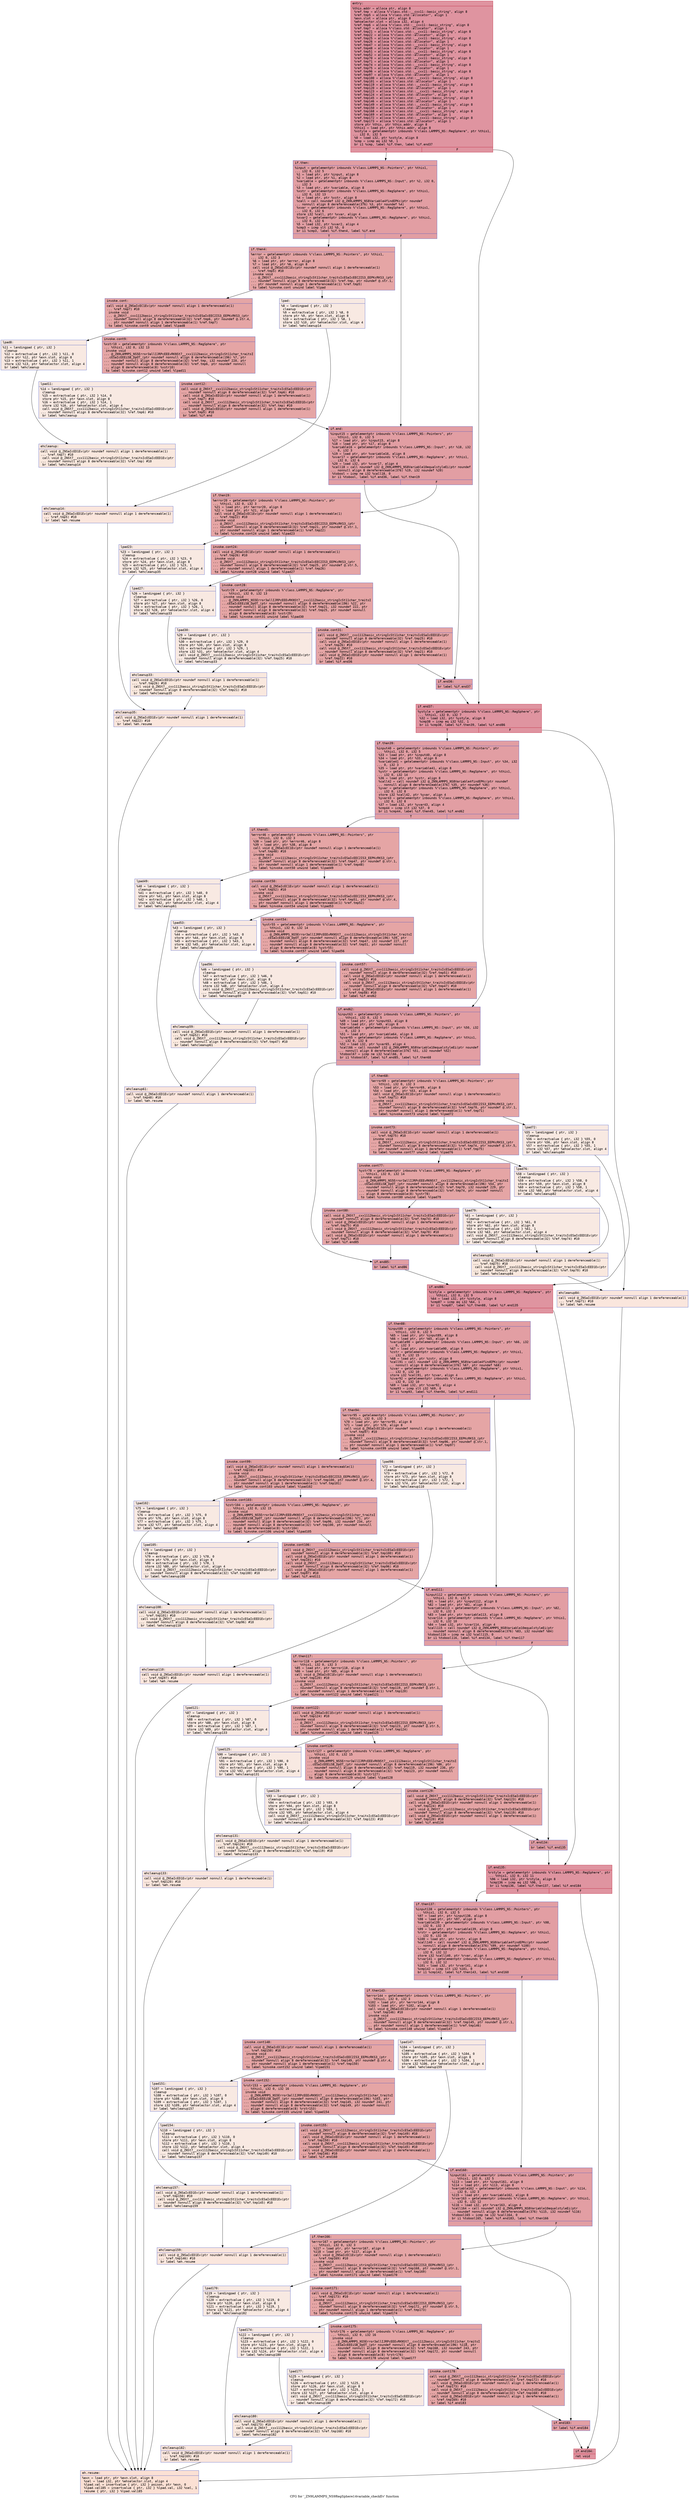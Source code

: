 digraph "CFG for '_ZN9LAMMPS_NS9RegSphere14variable_checkEv' function" {
	label="CFG for '_ZN9LAMMPS_NS9RegSphere14variable_checkEv' function";

	Node0x55f8d2d2da80 [shape=record,color="#b70d28ff", style=filled, fillcolor="#b70d2870" fontname="Courier",label="{entry:\l|  %this.addr = alloca ptr, align 8\l  %ref.tmp = alloca %\"class.std::__cxx11::basic_string\", align 8\l  %ref.tmp5 = alloca %\"class.std::allocator\", align 1\l  %exn.slot = alloca ptr, align 8\l  %ehselector.slot = alloca i32, align 4\l  %ref.tmp6 = alloca %\"class.std::__cxx11::basic_string\", align 8\l  %ref.tmp7 = alloca %\"class.std::allocator\", align 1\l  %ref.tmp21 = alloca %\"class.std::__cxx11::basic_string\", align 8\l  %ref.tmp22 = alloca %\"class.std::allocator\", align 1\l  %ref.tmp25 = alloca %\"class.std::__cxx11::basic_string\", align 8\l  %ref.tmp26 = alloca %\"class.std::allocator\", align 1\l  %ref.tmp47 = alloca %\"class.std::__cxx11::basic_string\", align 8\l  %ref.tmp48 = alloca %\"class.std::allocator\", align 1\l  %ref.tmp51 = alloca %\"class.std::__cxx11::basic_string\", align 8\l  %ref.tmp52 = alloca %\"class.std::allocator\", align 1\l  %ref.tmp70 = alloca %\"class.std::__cxx11::basic_string\", align 8\l  %ref.tmp71 = alloca %\"class.std::allocator\", align 1\l  %ref.tmp74 = alloca %\"class.std::__cxx11::basic_string\", align 8\l  %ref.tmp75 = alloca %\"class.std::allocator\", align 1\l  %ref.tmp96 = alloca %\"class.std::__cxx11::basic_string\", align 8\l  %ref.tmp97 = alloca %\"class.std::allocator\", align 1\l  %ref.tmp100 = alloca %\"class.std::__cxx11::basic_string\", align 8\l  %ref.tmp101 = alloca %\"class.std::allocator\", align 1\l  %ref.tmp119 = alloca %\"class.std::__cxx11::basic_string\", align 8\l  %ref.tmp120 = alloca %\"class.std::allocator\", align 1\l  %ref.tmp123 = alloca %\"class.std::__cxx11::basic_string\", align 8\l  %ref.tmp124 = alloca %\"class.std::allocator\", align 1\l  %ref.tmp145 = alloca %\"class.std::__cxx11::basic_string\", align 8\l  %ref.tmp146 = alloca %\"class.std::allocator\", align 1\l  %ref.tmp149 = alloca %\"class.std::__cxx11::basic_string\", align 8\l  %ref.tmp150 = alloca %\"class.std::allocator\", align 1\l  %ref.tmp168 = alloca %\"class.std::__cxx11::basic_string\", align 8\l  %ref.tmp169 = alloca %\"class.std::allocator\", align 1\l  %ref.tmp172 = alloca %\"class.std::__cxx11::basic_string\", align 8\l  %ref.tmp173 = alloca %\"class.std::allocator\", align 1\l  store ptr %this, ptr %this.addr, align 8\l  %this1 = load ptr, ptr %this.addr, align 8\l  %xstyle = getelementptr inbounds %\"class.LAMMPS_NS::RegSphere\", ptr %this1,\l... i32 0, i32 5\l  %0 = load i32, ptr %xstyle, align 8\l  %cmp = icmp eq i32 %0, 1\l  br i1 %cmp, label %if.then, label %if.end37\l|{<s0>T|<s1>F}}"];
	Node0x55f8d2d2da80:s0 -> Node0x55f8d2d2f840[tooltip="entry -> if.then\nProbability 50.00%" ];
	Node0x55f8d2d2da80:s1 -> Node0x55f8d2d2f8b0[tooltip="entry -> if.end37\nProbability 50.00%" ];
	Node0x55f8d2d2f840 [shape=record,color="#3d50c3ff", style=filled, fillcolor="#be242e70" fontname="Courier",label="{if.then:\l|  %input = getelementptr inbounds %\"class.LAMMPS_NS::Pointers\", ptr %this1,\l... i32 0, i32 5\l  %1 = load ptr, ptr %input, align 8\l  %2 = load ptr, ptr %1, align 8\l  %variable = getelementptr inbounds %\"class.LAMMPS_NS::Input\", ptr %2, i32 0,\l... i32 3\l  %3 = load ptr, ptr %variable, align 8\l  %xstr = getelementptr inbounds %\"class.LAMMPS_NS::RegSphere\", ptr %this1,\l... i32 0, i32 13\l  %4 = load ptr, ptr %xstr, align 8\l  %call = call noundef i32 @_ZN9LAMMPS_NS8Variable4findEPKc(ptr noundef\l... nonnull align 8 dereferenceable(376) %3, ptr noundef %4)\l  %xvar = getelementptr inbounds %\"class.LAMMPS_NS::RegSphere\", ptr %this1,\l... i32 0, i32 6\l  store i32 %call, ptr %xvar, align 4\l  %xvar2 = getelementptr inbounds %\"class.LAMMPS_NS::RegSphere\", ptr %this1,\l... i32 0, i32 6\l  %5 = load i32, ptr %xvar2, align 4\l  %cmp3 = icmp slt i32 %5, 0\l  br i1 %cmp3, label %if.then4, label %if.end\l|{<s0>T|<s1>F}}"];
	Node0x55f8d2d2f840:s0 -> Node0x55f8d2d30a50[tooltip="if.then -> if.then4\nProbability 37.50%" ];
	Node0x55f8d2d2f840:s1 -> Node0x55f8d2d30aa0[tooltip="if.then -> if.end\nProbability 62.50%" ];
	Node0x55f8d2d30a50 [shape=record,color="#3d50c3ff", style=filled, fillcolor="#c5333470" fontname="Courier",label="{if.then4:\l|  %error = getelementptr inbounds %\"class.LAMMPS_NS::Pointers\", ptr %this1,\l... i32 0, i32 3\l  %6 = load ptr, ptr %error, align 8\l  %7 = load ptr, ptr %6, align 8\l  call void @_ZNSaIcEC1Ev(ptr noundef nonnull align 1 dereferenceable(1)\l... %ref.tmp5) #10\l  invoke void\l... @_ZNSt7__cxx1112basic_stringIcSt11char_traitsIcESaIcEEC2IS3_EEPKcRKS3_(ptr\l... noundef nonnull align 8 dereferenceable(32) %ref.tmp, ptr noundef @.str.1,\l... ptr noundef nonnull align 1 dereferenceable(1) %ref.tmp5)\l          to label %invoke.cont unwind label %lpad\l}"];
	Node0x55f8d2d30a50 -> Node0x55f8d2d30f20[tooltip="if.then4 -> invoke.cont\nProbability 100.00%" ];
	Node0x55f8d2d30a50 -> Node0x55f8d2d30fa0[tooltip="if.then4 -> lpad\nProbability 0.00%" ];
	Node0x55f8d2d30f20 [shape=record,color="#3d50c3ff", style=filled, fillcolor="#c5333470" fontname="Courier",label="{invoke.cont:\l|  call void @_ZNSaIcEC1Ev(ptr noundef nonnull align 1 dereferenceable(1)\l... %ref.tmp7) #10\l  invoke void\l... @_ZNSt7__cxx1112basic_stringIcSt11char_traitsIcESaIcEEC2IS3_EEPKcRKS3_(ptr\l... noundef nonnull align 8 dereferenceable(32) %ref.tmp6, ptr noundef @.str.4,\l... ptr noundef nonnull align 1 dereferenceable(1) %ref.tmp7)\l          to label %invoke.cont9 unwind label %lpad8\l}"];
	Node0x55f8d2d30f20 -> Node0x55f8d2d312c0[tooltip="invoke.cont -> invoke.cont9\nProbability 100.00%" ];
	Node0x55f8d2d30f20 -> Node0x55f8d2d31310[tooltip="invoke.cont -> lpad8\nProbability 0.00%" ];
	Node0x55f8d2d312c0 [shape=record,color="#3d50c3ff", style=filled, fillcolor="#c5333470" fontname="Courier",label="{invoke.cont9:\l|  %xstr10 = getelementptr inbounds %\"class.LAMMPS_NS::RegSphere\", ptr\l... %this1, i32 0, i32 13\l  invoke void\l... @_ZN9LAMMPS_NS5Error3allIJRPcEEEvRKNSt7__cxx1112basic_stringIcSt11char_traitsI\l...cESaIcEEEiSB_DpOT_(ptr noundef nonnull align 8 dereferenceable(196) %7, ptr\l... noundef nonnull align 8 dereferenceable(32) %ref.tmp, i32 noundef 220, ptr\l... noundef nonnull align 8 dereferenceable(32) %ref.tmp6, ptr noundef nonnull\l... align 8 dereferenceable(8) %xstr10)\l          to label %invoke.cont12 unwind label %lpad11\l}"];
	Node0x55f8d2d312c0 -> Node0x55f8d2d31270[tooltip="invoke.cont9 -> invoke.cont12\nProbability 100.00%" ];
	Node0x55f8d2d312c0 -> Node0x55f8d2d31700[tooltip="invoke.cont9 -> lpad11\nProbability 0.00%" ];
	Node0x55f8d2d31270 [shape=record,color="#3d50c3ff", style=filled, fillcolor="#c5333470" fontname="Courier",label="{invoke.cont12:\l|  call void @_ZNSt7__cxx1112basic_stringIcSt11char_traitsIcESaIcEED1Ev(ptr\l... noundef nonnull align 8 dereferenceable(32) %ref.tmp6) #10\l  call void @_ZNSaIcED1Ev(ptr noundef nonnull align 1 dereferenceable(1)\l... %ref.tmp7) #10\l  call void @_ZNSt7__cxx1112basic_stringIcSt11char_traitsIcESaIcEED1Ev(ptr\l... noundef nonnull align 8 dereferenceable(32) %ref.tmp) #10\l  call void @_ZNSaIcED1Ev(ptr noundef nonnull align 1 dereferenceable(1)\l... %ref.tmp5) #10\l  br label %if.end\l}"];
	Node0x55f8d2d31270 -> Node0x55f8d2d30aa0[tooltip="invoke.cont12 -> if.end\nProbability 100.00%" ];
	Node0x55f8d2d30fa0 [shape=record,color="#3d50c3ff", style=filled, fillcolor="#efcebd70" fontname="Courier",label="{lpad:\l|  %8 = landingpad \{ ptr, i32 \}\l          cleanup\l  %9 = extractvalue \{ ptr, i32 \} %8, 0\l  store ptr %9, ptr %exn.slot, align 8\l  %10 = extractvalue \{ ptr, i32 \} %8, 1\l  store i32 %10, ptr %ehselector.slot, align 4\l  br label %ehcleanup14\l}"];
	Node0x55f8d2d30fa0 -> Node0x55f8d2d321a0[tooltip="lpad -> ehcleanup14\nProbability 100.00%" ];
	Node0x55f8d2d31310 [shape=record,color="#3d50c3ff", style=filled, fillcolor="#efcebd70" fontname="Courier",label="{lpad8:\l|  %11 = landingpad \{ ptr, i32 \}\l          cleanup\l  %12 = extractvalue \{ ptr, i32 \} %11, 0\l  store ptr %12, ptr %exn.slot, align 8\l  %13 = extractvalue \{ ptr, i32 \} %11, 1\l  store i32 %13, ptr %ehselector.slot, align 4\l  br label %ehcleanup\l}"];
	Node0x55f8d2d31310 -> Node0x55f8d2d32510[tooltip="lpad8 -> ehcleanup\nProbability 100.00%" ];
	Node0x55f8d2d31700 [shape=record,color="#3d50c3ff", style=filled, fillcolor="#efcebd70" fontname="Courier",label="{lpad11:\l|  %14 = landingpad \{ ptr, i32 \}\l          cleanup\l  %15 = extractvalue \{ ptr, i32 \} %14, 0\l  store ptr %15, ptr %exn.slot, align 8\l  %16 = extractvalue \{ ptr, i32 \} %14, 1\l  store i32 %16, ptr %ehselector.slot, align 4\l  call void @_ZNSt7__cxx1112basic_stringIcSt11char_traitsIcESaIcEED1Ev(ptr\l... noundef nonnull align 8 dereferenceable(32) %ref.tmp6) #10\l  br label %ehcleanup\l}"];
	Node0x55f8d2d31700 -> Node0x55f8d2d32510[tooltip="lpad11 -> ehcleanup\nProbability 100.00%" ];
	Node0x55f8d2d32510 [shape=record,color="#3d50c3ff", style=filled, fillcolor="#f2cab570" fontname="Courier",label="{ehcleanup:\l|  call void @_ZNSaIcED1Ev(ptr noundef nonnull align 1 dereferenceable(1)\l... %ref.tmp7) #10\l  call void @_ZNSt7__cxx1112basic_stringIcSt11char_traitsIcESaIcEED1Ev(ptr\l... noundef nonnull align 8 dereferenceable(32) %ref.tmp) #10\l  br label %ehcleanup14\l}"];
	Node0x55f8d2d32510 -> Node0x55f8d2d321a0[tooltip="ehcleanup -> ehcleanup14\nProbability 100.00%" ];
	Node0x55f8d2d321a0 [shape=record,color="#3d50c3ff", style=filled, fillcolor="#f3c7b170" fontname="Courier",label="{ehcleanup14:\l|  call void @_ZNSaIcED1Ev(ptr noundef nonnull align 1 dereferenceable(1)\l... %ref.tmp5) #10\l  br label %eh.resume\l}"];
	Node0x55f8d2d321a0 -> Node0x55f8d2d32e20[tooltip="ehcleanup14 -> eh.resume\nProbability 100.00%" ];
	Node0x55f8d2d30aa0 [shape=record,color="#3d50c3ff", style=filled, fillcolor="#be242e70" fontname="Courier",label="{if.end:\l|  %input15 = getelementptr inbounds %\"class.LAMMPS_NS::Pointers\", ptr\l... %this1, i32 0, i32 5\l  %17 = load ptr, ptr %input15, align 8\l  %18 = load ptr, ptr %17, align 8\l  %variable16 = getelementptr inbounds %\"class.LAMMPS_NS::Input\", ptr %18, i32\l... 0, i32 3\l  %19 = load ptr, ptr %variable16, align 8\l  %xvar17 = getelementptr inbounds %\"class.LAMMPS_NS::RegSphere\", ptr %this1,\l... i32 0, i32 6\l  %20 = load i32, ptr %xvar17, align 4\l  %call18 = call noundef i32 @_ZN9LAMMPS_NS8Variable10equalstyleEi(ptr noundef\l... nonnull align 8 dereferenceable(376) %19, i32 noundef %20)\l  %tobool = icmp ne i32 %call18, 0\l  br i1 %tobool, label %if.end36, label %if.then19\l|{<s0>T|<s1>F}}"];
	Node0x55f8d2d30aa0:s0 -> Node0x55f8d2d33630[tooltip="if.end -> if.end36\nProbability 62.50%" ];
	Node0x55f8d2d30aa0:s1 -> Node0x55f8d2d33680[tooltip="if.end -> if.then19\nProbability 37.50%" ];
	Node0x55f8d2d33680 [shape=record,color="#3d50c3ff", style=filled, fillcolor="#c5333470" fontname="Courier",label="{if.then19:\l|  %error20 = getelementptr inbounds %\"class.LAMMPS_NS::Pointers\", ptr\l... %this1, i32 0, i32 3\l  %21 = load ptr, ptr %error20, align 8\l  %22 = load ptr, ptr %21, align 8\l  call void @_ZNSaIcEC1Ev(ptr noundef nonnull align 1 dereferenceable(1)\l... %ref.tmp22) #10\l  invoke void\l... @_ZNSt7__cxx1112basic_stringIcSt11char_traitsIcESaIcEEC2IS3_EEPKcRKS3_(ptr\l... noundef nonnull align 8 dereferenceable(32) %ref.tmp21, ptr noundef @.str.1,\l... ptr noundef nonnull align 1 dereferenceable(1) %ref.tmp22)\l          to label %invoke.cont24 unwind label %lpad23\l}"];
	Node0x55f8d2d33680 -> Node0x55f8d2d33b70[tooltip="if.then19 -> invoke.cont24\nProbability 100.00%" ];
	Node0x55f8d2d33680 -> Node0x55f8d2d33bf0[tooltip="if.then19 -> lpad23\nProbability 0.00%" ];
	Node0x55f8d2d33b70 [shape=record,color="#3d50c3ff", style=filled, fillcolor="#c5333470" fontname="Courier",label="{invoke.cont24:\l|  call void @_ZNSaIcEC1Ev(ptr noundef nonnull align 1 dereferenceable(1)\l... %ref.tmp26) #10\l  invoke void\l... @_ZNSt7__cxx1112basic_stringIcSt11char_traitsIcESaIcEEC2IS3_EEPKcRKS3_(ptr\l... noundef nonnull align 8 dereferenceable(32) %ref.tmp25, ptr noundef @.str.5,\l... ptr noundef nonnull align 1 dereferenceable(1) %ref.tmp26)\l          to label %invoke.cont28 unwind label %lpad27\l}"];
	Node0x55f8d2d33b70 -> Node0x55f8d2d33f70[tooltip="invoke.cont24 -> invoke.cont28\nProbability 100.00%" ];
	Node0x55f8d2d33b70 -> Node0x55f8d2d33fc0[tooltip="invoke.cont24 -> lpad27\nProbability 0.00%" ];
	Node0x55f8d2d33f70 [shape=record,color="#3d50c3ff", style=filled, fillcolor="#c5333470" fontname="Courier",label="{invoke.cont28:\l|  %xstr29 = getelementptr inbounds %\"class.LAMMPS_NS::RegSphere\", ptr\l... %this1, i32 0, i32 13\l  invoke void\l... @_ZN9LAMMPS_NS5Error3allIJRPcEEEvRKNSt7__cxx1112basic_stringIcSt11char_traitsI\l...cESaIcEEEiSB_DpOT_(ptr noundef nonnull align 8 dereferenceable(196) %22, ptr\l... noundef nonnull align 8 dereferenceable(32) %ref.tmp21, i32 noundef 222, ptr\l... noundef nonnull align 8 dereferenceable(32) %ref.tmp25, ptr noundef nonnull\l... align 8 dereferenceable(8) %xstr29)\l          to label %invoke.cont31 unwind label %lpad30\l}"];
	Node0x55f8d2d33f70 -> Node0x55f8d2d33f20[tooltip="invoke.cont28 -> invoke.cont31\nProbability 100.00%" ];
	Node0x55f8d2d33f70 -> Node0x55f8d2d343b0[tooltip="invoke.cont28 -> lpad30\nProbability 0.00%" ];
	Node0x55f8d2d33f20 [shape=record,color="#3d50c3ff", style=filled, fillcolor="#c5333470" fontname="Courier",label="{invoke.cont31:\l|  call void @_ZNSt7__cxx1112basic_stringIcSt11char_traitsIcESaIcEED1Ev(ptr\l... noundef nonnull align 8 dereferenceable(32) %ref.tmp25) #10\l  call void @_ZNSaIcED1Ev(ptr noundef nonnull align 1 dereferenceable(1)\l... %ref.tmp26) #10\l  call void @_ZNSt7__cxx1112basic_stringIcSt11char_traitsIcESaIcEED1Ev(ptr\l... noundef nonnull align 8 dereferenceable(32) %ref.tmp21) #10\l  call void @_ZNSaIcED1Ev(ptr noundef nonnull align 1 dereferenceable(1)\l... %ref.tmp22) #10\l  br label %if.end36\l}"];
	Node0x55f8d2d33f20 -> Node0x55f8d2d33630[tooltip="invoke.cont31 -> if.end36\nProbability 100.00%" ];
	Node0x55f8d2d33bf0 [shape=record,color="#3d50c3ff", style=filled, fillcolor="#efcebd70" fontname="Courier",label="{lpad23:\l|  %23 = landingpad \{ ptr, i32 \}\l          cleanup\l  %24 = extractvalue \{ ptr, i32 \} %23, 0\l  store ptr %24, ptr %exn.slot, align 8\l  %25 = extractvalue \{ ptr, i32 \} %23, 1\l  store i32 %25, ptr %ehselector.slot, align 4\l  br label %ehcleanup35\l}"];
	Node0x55f8d2d33bf0 -> Node0x55f8d2d34d70[tooltip="lpad23 -> ehcleanup35\nProbability 100.00%" ];
	Node0x55f8d2d33fc0 [shape=record,color="#3d50c3ff", style=filled, fillcolor="#efcebd70" fontname="Courier",label="{lpad27:\l|  %26 = landingpad \{ ptr, i32 \}\l          cleanup\l  %27 = extractvalue \{ ptr, i32 \} %26, 0\l  store ptr %27, ptr %exn.slot, align 8\l  %28 = extractvalue \{ ptr, i32 \} %26, 1\l  store i32 %28, ptr %ehselector.slot, align 4\l  br label %ehcleanup33\l}"];
	Node0x55f8d2d33fc0 -> Node0x55f8d2d35070[tooltip="lpad27 -> ehcleanup33\nProbability 100.00%" ];
	Node0x55f8d2d343b0 [shape=record,color="#3d50c3ff", style=filled, fillcolor="#efcebd70" fontname="Courier",label="{lpad30:\l|  %29 = landingpad \{ ptr, i32 \}\l          cleanup\l  %30 = extractvalue \{ ptr, i32 \} %29, 0\l  store ptr %30, ptr %exn.slot, align 8\l  %31 = extractvalue \{ ptr, i32 \} %29, 1\l  store i32 %31, ptr %ehselector.slot, align 4\l  call void @_ZNSt7__cxx1112basic_stringIcSt11char_traitsIcESaIcEED1Ev(ptr\l... noundef nonnull align 8 dereferenceable(32) %ref.tmp25) #10\l  br label %ehcleanup33\l}"];
	Node0x55f8d2d343b0 -> Node0x55f8d2d35070[tooltip="lpad30 -> ehcleanup33\nProbability 100.00%" ];
	Node0x55f8d2d35070 [shape=record,color="#3d50c3ff", style=filled, fillcolor="#f2cab570" fontname="Courier",label="{ehcleanup33:\l|  call void @_ZNSaIcED1Ev(ptr noundef nonnull align 1 dereferenceable(1)\l... %ref.tmp26) #10\l  call void @_ZNSt7__cxx1112basic_stringIcSt11char_traitsIcESaIcEED1Ev(ptr\l... noundef nonnull align 8 dereferenceable(32) %ref.tmp21) #10\l  br label %ehcleanup35\l}"];
	Node0x55f8d2d35070 -> Node0x55f8d2d34d70[tooltip="ehcleanup33 -> ehcleanup35\nProbability 100.00%" ];
	Node0x55f8d2d34d70 [shape=record,color="#3d50c3ff", style=filled, fillcolor="#f3c7b170" fontname="Courier",label="{ehcleanup35:\l|  call void @_ZNSaIcED1Ev(ptr noundef nonnull align 1 dereferenceable(1)\l... %ref.tmp22) #10\l  br label %eh.resume\l}"];
	Node0x55f8d2d34d70 -> Node0x55f8d2d32e20[tooltip="ehcleanup35 -> eh.resume\nProbability 100.00%" ];
	Node0x55f8d2d33630 [shape=record,color="#3d50c3ff", style=filled, fillcolor="#be242e70" fontname="Courier",label="{if.end36:\l|  br label %if.end37\l}"];
	Node0x55f8d2d33630 -> Node0x55f8d2d2f8b0[tooltip="if.end36 -> if.end37\nProbability 100.00%" ];
	Node0x55f8d2d2f8b0 [shape=record,color="#b70d28ff", style=filled, fillcolor="#b70d2870" fontname="Courier",label="{if.end37:\l|  %ystyle = getelementptr inbounds %\"class.LAMMPS_NS::RegSphere\", ptr\l... %this1, i32 0, i32 7\l  %32 = load i32, ptr %ystyle, align 8\l  %cmp38 = icmp eq i32 %32, 1\l  br i1 %cmp38, label %if.then39, label %if.end86\l|{<s0>T|<s1>F}}"];
	Node0x55f8d2d2f8b0:s0 -> Node0x55f8d2d35c50[tooltip="if.end37 -> if.then39\nProbability 50.00%" ];
	Node0x55f8d2d2f8b0:s1 -> Node0x55f8d2d35ca0[tooltip="if.end37 -> if.end86\nProbability 50.00%" ];
	Node0x55f8d2d35c50 [shape=record,color="#3d50c3ff", style=filled, fillcolor="#be242e70" fontname="Courier",label="{if.then39:\l|  %input40 = getelementptr inbounds %\"class.LAMMPS_NS::Pointers\", ptr\l... %this1, i32 0, i32 5\l  %33 = load ptr, ptr %input40, align 8\l  %34 = load ptr, ptr %33, align 8\l  %variable41 = getelementptr inbounds %\"class.LAMMPS_NS::Input\", ptr %34, i32\l... 0, i32 3\l  %35 = load ptr, ptr %variable41, align 8\l  %ystr = getelementptr inbounds %\"class.LAMMPS_NS::RegSphere\", ptr %this1,\l... i32 0, i32 14\l  %36 = load ptr, ptr %ystr, align 8\l  %call42 = call noundef i32 @_ZN9LAMMPS_NS8Variable4findEPKc(ptr noundef\l... nonnull align 8 dereferenceable(376) %35, ptr noundef %36)\l  %yvar = getelementptr inbounds %\"class.LAMMPS_NS::RegSphere\", ptr %this1,\l... i32 0, i32 8\l  store i32 %call42, ptr %yvar, align 4\l  %yvar43 = getelementptr inbounds %\"class.LAMMPS_NS::RegSphere\", ptr %this1,\l... i32 0, i32 8\l  %37 = load i32, ptr %yvar43, align 4\l  %cmp44 = icmp slt i32 %37, 0\l  br i1 %cmp44, label %if.then45, label %if.end62\l|{<s0>T|<s1>F}}"];
	Node0x55f8d2d35c50:s0 -> Node0x55f8d2d22490[tooltip="if.then39 -> if.then45\nProbability 37.50%" ];
	Node0x55f8d2d35c50:s1 -> Node0x55f8d2d224e0[tooltip="if.then39 -> if.end62\nProbability 62.50%" ];
	Node0x55f8d2d22490 [shape=record,color="#3d50c3ff", style=filled, fillcolor="#c5333470" fontname="Courier",label="{if.then45:\l|  %error46 = getelementptr inbounds %\"class.LAMMPS_NS::Pointers\", ptr\l... %this1, i32 0, i32 3\l  %38 = load ptr, ptr %error46, align 8\l  %39 = load ptr, ptr %38, align 8\l  call void @_ZNSaIcEC1Ev(ptr noundef nonnull align 1 dereferenceable(1)\l... %ref.tmp48) #10\l  invoke void\l... @_ZNSt7__cxx1112basic_stringIcSt11char_traitsIcESaIcEEC2IS3_EEPKcRKS3_(ptr\l... noundef nonnull align 8 dereferenceable(32) %ref.tmp47, ptr noundef @.str.1,\l... ptr noundef nonnull align 1 dereferenceable(1) %ref.tmp48)\l          to label %invoke.cont50 unwind label %lpad49\l}"];
	Node0x55f8d2d22490 -> Node0x55f8d2d22940[tooltip="if.then45 -> invoke.cont50\nProbability 100.00%" ];
	Node0x55f8d2d22490 -> Node0x55f8d2d229c0[tooltip="if.then45 -> lpad49\nProbability 0.00%" ];
	Node0x55f8d2d22940 [shape=record,color="#3d50c3ff", style=filled, fillcolor="#c5333470" fontname="Courier",label="{invoke.cont50:\l|  call void @_ZNSaIcEC1Ev(ptr noundef nonnull align 1 dereferenceable(1)\l... %ref.tmp52) #10\l  invoke void\l... @_ZNSt7__cxx1112basic_stringIcSt11char_traitsIcESaIcEEC2IS3_EEPKcRKS3_(ptr\l... noundef nonnull align 8 dereferenceable(32) %ref.tmp51, ptr noundef @.str.4,\l... ptr noundef nonnull align 1 dereferenceable(1) %ref.tmp52)\l          to label %invoke.cont54 unwind label %lpad53\l}"];
	Node0x55f8d2d22940 -> Node0x55f8d2d22ce0[tooltip="invoke.cont50 -> invoke.cont54\nProbability 100.00%" ];
	Node0x55f8d2d22940 -> Node0x55f8d2d22d30[tooltip="invoke.cont50 -> lpad53\nProbability 0.00%" ];
	Node0x55f8d2d22ce0 [shape=record,color="#3d50c3ff", style=filled, fillcolor="#c5333470" fontname="Courier",label="{invoke.cont54:\l|  %ystr55 = getelementptr inbounds %\"class.LAMMPS_NS::RegSphere\", ptr\l... %this1, i32 0, i32 14\l  invoke void\l... @_ZN9LAMMPS_NS5Error3allIJRPcEEEvRKNSt7__cxx1112basic_stringIcSt11char_traitsI\l...cESaIcEEEiSB_DpOT_(ptr noundef nonnull align 8 dereferenceable(196) %39, ptr\l... noundef nonnull align 8 dereferenceable(32) %ref.tmp47, i32 noundef 227, ptr\l... noundef nonnull align 8 dereferenceable(32) %ref.tmp51, ptr noundef nonnull\l... align 8 dereferenceable(8) %ystr55)\l          to label %invoke.cont57 unwind label %lpad56\l}"];
	Node0x55f8d2d22ce0 -> Node0x55f8d2d22c90[tooltip="invoke.cont54 -> invoke.cont57\nProbability 100.00%" ];
	Node0x55f8d2d22ce0 -> Node0x55f8d2d307d0[tooltip="invoke.cont54 -> lpad56\nProbability 0.00%" ];
	Node0x55f8d2d22c90 [shape=record,color="#3d50c3ff", style=filled, fillcolor="#c5333470" fontname="Courier",label="{invoke.cont57:\l|  call void @_ZNSt7__cxx1112basic_stringIcSt11char_traitsIcESaIcEED1Ev(ptr\l... noundef nonnull align 8 dereferenceable(32) %ref.tmp51) #10\l  call void @_ZNSaIcED1Ev(ptr noundef nonnull align 1 dereferenceable(1)\l... %ref.tmp52) #10\l  call void @_ZNSt7__cxx1112basic_stringIcSt11char_traitsIcESaIcEED1Ev(ptr\l... noundef nonnull align 8 dereferenceable(32) %ref.tmp47) #10\l  call void @_ZNSaIcED1Ev(ptr noundef nonnull align 1 dereferenceable(1)\l... %ref.tmp48) #10\l  br label %if.end62\l}"];
	Node0x55f8d2d22c90 -> Node0x55f8d2d224e0[tooltip="invoke.cont57 -> if.end62\nProbability 100.00%" ];
	Node0x55f8d2d229c0 [shape=record,color="#3d50c3ff", style=filled, fillcolor="#efcebd70" fontname="Courier",label="{lpad49:\l|  %40 = landingpad \{ ptr, i32 \}\l          cleanup\l  %41 = extractvalue \{ ptr, i32 \} %40, 0\l  store ptr %41, ptr %exn.slot, align 8\l  %42 = extractvalue \{ ptr, i32 \} %40, 1\l  store i32 %42, ptr %ehselector.slot, align 4\l  br label %ehcleanup61\l}"];
	Node0x55f8d2d229c0 -> Node0x55f8d2d240e0[tooltip="lpad49 -> ehcleanup61\nProbability 100.00%" ];
	Node0x55f8d2d22d30 [shape=record,color="#3d50c3ff", style=filled, fillcolor="#efcebd70" fontname="Courier",label="{lpad53:\l|  %43 = landingpad \{ ptr, i32 \}\l          cleanup\l  %44 = extractvalue \{ ptr, i32 \} %43, 0\l  store ptr %44, ptr %exn.slot, align 8\l  %45 = extractvalue \{ ptr, i32 \} %43, 1\l  store i32 %45, ptr %ehselector.slot, align 4\l  br label %ehcleanup59\l}"];
	Node0x55f8d2d22d30 -> Node0x55f8d2d243e0[tooltip="lpad53 -> ehcleanup59\nProbability 100.00%" ];
	Node0x55f8d2d307d0 [shape=record,color="#3d50c3ff", style=filled, fillcolor="#efcebd70" fontname="Courier",label="{lpad56:\l|  %46 = landingpad \{ ptr, i32 \}\l          cleanup\l  %47 = extractvalue \{ ptr, i32 \} %46, 0\l  store ptr %47, ptr %exn.slot, align 8\l  %48 = extractvalue \{ ptr, i32 \} %46, 1\l  store i32 %48, ptr %ehselector.slot, align 4\l  call void @_ZNSt7__cxx1112basic_stringIcSt11char_traitsIcESaIcEED1Ev(ptr\l... noundef nonnull align 8 dereferenceable(32) %ref.tmp51) #10\l  br label %ehcleanup59\l}"];
	Node0x55f8d2d307d0 -> Node0x55f8d2d243e0[tooltip="lpad56 -> ehcleanup59\nProbability 100.00%" ];
	Node0x55f8d2d243e0 [shape=record,color="#3d50c3ff", style=filled, fillcolor="#f2cab570" fontname="Courier",label="{ehcleanup59:\l|  call void @_ZNSaIcED1Ev(ptr noundef nonnull align 1 dereferenceable(1)\l... %ref.tmp52) #10\l  call void @_ZNSt7__cxx1112basic_stringIcSt11char_traitsIcESaIcEED1Ev(ptr\l... noundef nonnull align 8 dereferenceable(32) %ref.tmp47) #10\l  br label %ehcleanup61\l}"];
	Node0x55f8d2d243e0 -> Node0x55f8d2d240e0[tooltip="ehcleanup59 -> ehcleanup61\nProbability 100.00%" ];
	Node0x55f8d2d240e0 [shape=record,color="#3d50c3ff", style=filled, fillcolor="#f3c7b170" fontname="Courier",label="{ehcleanup61:\l|  call void @_ZNSaIcED1Ev(ptr noundef nonnull align 1 dereferenceable(1)\l... %ref.tmp48) #10\l  br label %eh.resume\l}"];
	Node0x55f8d2d240e0 -> Node0x55f8d2d32e20[tooltip="ehcleanup61 -> eh.resume\nProbability 100.00%" ];
	Node0x55f8d2d224e0 [shape=record,color="#3d50c3ff", style=filled, fillcolor="#be242e70" fontname="Courier",label="{if.end62:\l|  %input63 = getelementptr inbounds %\"class.LAMMPS_NS::Pointers\", ptr\l... %this1, i32 0, i32 5\l  %49 = load ptr, ptr %input63, align 8\l  %50 = load ptr, ptr %49, align 8\l  %variable64 = getelementptr inbounds %\"class.LAMMPS_NS::Input\", ptr %50, i32\l... 0, i32 3\l  %51 = load ptr, ptr %variable64, align 8\l  %yvar65 = getelementptr inbounds %\"class.LAMMPS_NS::RegSphere\", ptr %this1,\l... i32 0, i32 8\l  %52 = load i32, ptr %yvar65, align 4\l  %call66 = call noundef i32 @_ZN9LAMMPS_NS8Variable10equalstyleEi(ptr noundef\l... nonnull align 8 dereferenceable(376) %51, i32 noundef %52)\l  %tobool67 = icmp ne i32 %call66, 0\l  br i1 %tobool67, label %if.end85, label %if.then68\l|{<s0>T|<s1>F}}"];
	Node0x55f8d2d224e0:s0 -> Node0x55f8d2d3bec0[tooltip="if.end62 -> if.end85\nProbability 62.50%" ];
	Node0x55f8d2d224e0:s1 -> Node0x55f8d2d3bf10[tooltip="if.end62 -> if.then68\nProbability 37.50%" ];
	Node0x55f8d2d3bf10 [shape=record,color="#3d50c3ff", style=filled, fillcolor="#c5333470" fontname="Courier",label="{if.then68:\l|  %error69 = getelementptr inbounds %\"class.LAMMPS_NS::Pointers\", ptr\l... %this1, i32 0, i32 3\l  %53 = load ptr, ptr %error69, align 8\l  %54 = load ptr, ptr %53, align 8\l  call void @_ZNSaIcEC1Ev(ptr noundef nonnull align 1 dereferenceable(1)\l... %ref.tmp71) #10\l  invoke void\l... @_ZNSt7__cxx1112basic_stringIcSt11char_traitsIcESaIcEEC2IS3_EEPKcRKS3_(ptr\l... noundef nonnull align 8 dereferenceable(32) %ref.tmp70, ptr noundef @.str.1,\l... ptr noundef nonnull align 1 dereferenceable(1) %ref.tmp71)\l          to label %invoke.cont73 unwind label %lpad72\l}"];
	Node0x55f8d2d3bf10 -> Node0x55f8d2d3c380[tooltip="if.then68 -> invoke.cont73\nProbability 100.00%" ];
	Node0x55f8d2d3bf10 -> Node0x55f8d2d3c400[tooltip="if.then68 -> lpad72\nProbability 0.00%" ];
	Node0x55f8d2d3c380 [shape=record,color="#3d50c3ff", style=filled, fillcolor="#c5333470" fontname="Courier",label="{invoke.cont73:\l|  call void @_ZNSaIcEC1Ev(ptr noundef nonnull align 1 dereferenceable(1)\l... %ref.tmp75) #10\l  invoke void\l... @_ZNSt7__cxx1112basic_stringIcSt11char_traitsIcESaIcEEC2IS3_EEPKcRKS3_(ptr\l... noundef nonnull align 8 dereferenceable(32) %ref.tmp74, ptr noundef @.str.5,\l... ptr noundef nonnull align 1 dereferenceable(1) %ref.tmp75)\l          to label %invoke.cont77 unwind label %lpad76\l}"];
	Node0x55f8d2d3c380 -> Node0x55f8d2d3c780[tooltip="invoke.cont73 -> invoke.cont77\nProbability 100.00%" ];
	Node0x55f8d2d3c380 -> Node0x55f8d2d3c7d0[tooltip="invoke.cont73 -> lpad76\nProbability 0.00%" ];
	Node0x55f8d2d3c780 [shape=record,color="#3d50c3ff", style=filled, fillcolor="#c5333470" fontname="Courier",label="{invoke.cont77:\l|  %ystr78 = getelementptr inbounds %\"class.LAMMPS_NS::RegSphere\", ptr\l... %this1, i32 0, i32 14\l  invoke void\l... @_ZN9LAMMPS_NS5Error3allIJRPcEEEvRKNSt7__cxx1112basic_stringIcSt11char_traitsI\l...cESaIcEEEiSB_DpOT_(ptr noundef nonnull align 8 dereferenceable(196) %54, ptr\l... noundef nonnull align 8 dereferenceable(32) %ref.tmp70, i32 noundef 229, ptr\l... noundef nonnull align 8 dereferenceable(32) %ref.tmp74, ptr noundef nonnull\l... align 8 dereferenceable(8) %ystr78)\l          to label %invoke.cont80 unwind label %lpad79\l}"];
	Node0x55f8d2d3c780 -> Node0x55f8d2d3c730[tooltip="invoke.cont77 -> invoke.cont80\nProbability 100.00%" ];
	Node0x55f8d2d3c780 -> Node0x55f8d2d3cbc0[tooltip="invoke.cont77 -> lpad79\nProbability 0.00%" ];
	Node0x55f8d2d3c730 [shape=record,color="#3d50c3ff", style=filled, fillcolor="#c5333470" fontname="Courier",label="{invoke.cont80:\l|  call void @_ZNSt7__cxx1112basic_stringIcSt11char_traitsIcESaIcEED1Ev(ptr\l... noundef nonnull align 8 dereferenceable(32) %ref.tmp74) #10\l  call void @_ZNSaIcED1Ev(ptr noundef nonnull align 1 dereferenceable(1)\l... %ref.tmp75) #10\l  call void @_ZNSt7__cxx1112basic_stringIcSt11char_traitsIcESaIcEED1Ev(ptr\l... noundef nonnull align 8 dereferenceable(32) %ref.tmp70) #10\l  call void @_ZNSaIcED1Ev(ptr noundef nonnull align 1 dereferenceable(1)\l... %ref.tmp71) #10\l  br label %if.end85\l}"];
	Node0x55f8d2d3c730 -> Node0x55f8d2d3bec0[tooltip="invoke.cont80 -> if.end85\nProbability 100.00%" ];
	Node0x55f8d2d3c400 [shape=record,color="#3d50c3ff", style=filled, fillcolor="#efcebd70" fontname="Courier",label="{lpad72:\l|  %55 = landingpad \{ ptr, i32 \}\l          cleanup\l  %56 = extractvalue \{ ptr, i32 \} %55, 0\l  store ptr %56, ptr %exn.slot, align 8\l  %57 = extractvalue \{ ptr, i32 \} %55, 1\l  store i32 %57, ptr %ehselector.slot, align 4\l  br label %ehcleanup84\l}"];
	Node0x55f8d2d3c400 -> Node0x55f8d2d3d580[tooltip="lpad72 -> ehcleanup84\nProbability 100.00%" ];
	Node0x55f8d2d3c7d0 [shape=record,color="#3d50c3ff", style=filled, fillcolor="#efcebd70" fontname="Courier",label="{lpad76:\l|  %58 = landingpad \{ ptr, i32 \}\l          cleanup\l  %59 = extractvalue \{ ptr, i32 \} %58, 0\l  store ptr %59, ptr %exn.slot, align 8\l  %60 = extractvalue \{ ptr, i32 \} %58, 1\l  store i32 %60, ptr %ehselector.slot, align 4\l  br label %ehcleanup82\l}"];
	Node0x55f8d2d3c7d0 -> Node0x55f8d2d3d880[tooltip="lpad76 -> ehcleanup82\nProbability 100.00%" ];
	Node0x55f8d2d3cbc0 [shape=record,color="#3d50c3ff", style=filled, fillcolor="#efcebd70" fontname="Courier",label="{lpad79:\l|  %61 = landingpad \{ ptr, i32 \}\l          cleanup\l  %62 = extractvalue \{ ptr, i32 \} %61, 0\l  store ptr %62, ptr %exn.slot, align 8\l  %63 = extractvalue \{ ptr, i32 \} %61, 1\l  store i32 %63, ptr %ehselector.slot, align 4\l  call void @_ZNSt7__cxx1112basic_stringIcSt11char_traitsIcESaIcEED1Ev(ptr\l... noundef nonnull align 8 dereferenceable(32) %ref.tmp74) #10\l  br label %ehcleanup82\l}"];
	Node0x55f8d2d3cbc0 -> Node0x55f8d2d3d880[tooltip="lpad79 -> ehcleanup82\nProbability 100.00%" ];
	Node0x55f8d2d3d880 [shape=record,color="#3d50c3ff", style=filled, fillcolor="#f2cab570" fontname="Courier",label="{ehcleanup82:\l|  call void @_ZNSaIcED1Ev(ptr noundef nonnull align 1 dereferenceable(1)\l... %ref.tmp75) #10\l  call void @_ZNSt7__cxx1112basic_stringIcSt11char_traitsIcESaIcEED1Ev(ptr\l... noundef nonnull align 8 dereferenceable(32) %ref.tmp70) #10\l  br label %ehcleanup84\l}"];
	Node0x55f8d2d3d880 -> Node0x55f8d2d3d580[tooltip="ehcleanup82 -> ehcleanup84\nProbability 100.00%" ];
	Node0x55f8d2d3d580 [shape=record,color="#3d50c3ff", style=filled, fillcolor="#f3c7b170" fontname="Courier",label="{ehcleanup84:\l|  call void @_ZNSaIcED1Ev(ptr noundef nonnull align 1 dereferenceable(1)\l... %ref.tmp71) #10\l  br label %eh.resume\l}"];
	Node0x55f8d2d3d580 -> Node0x55f8d2d32e20[tooltip="ehcleanup84 -> eh.resume\nProbability 100.00%" ];
	Node0x55f8d2d3bec0 [shape=record,color="#3d50c3ff", style=filled, fillcolor="#be242e70" fontname="Courier",label="{if.end85:\l|  br label %if.end86\l}"];
	Node0x55f8d2d3bec0 -> Node0x55f8d2d35ca0[tooltip="if.end85 -> if.end86\nProbability 100.00%" ];
	Node0x55f8d2d35ca0 [shape=record,color="#b70d28ff", style=filled, fillcolor="#b70d2870" fontname="Courier",label="{if.end86:\l|  %zstyle = getelementptr inbounds %\"class.LAMMPS_NS::RegSphere\", ptr\l... %this1, i32 0, i32 9\l  %64 = load i32, ptr %zstyle, align 8\l  %cmp87 = icmp eq i32 %64, 1\l  br i1 %cmp87, label %if.then88, label %if.end135\l|{<s0>T|<s1>F}}"];
	Node0x55f8d2d35ca0:s0 -> Node0x55f8d2d3e460[tooltip="if.end86 -> if.then88\nProbability 50.00%" ];
	Node0x55f8d2d35ca0:s1 -> Node0x55f8d2d3e4b0[tooltip="if.end86 -> if.end135\nProbability 50.00%" ];
	Node0x55f8d2d3e460 [shape=record,color="#3d50c3ff", style=filled, fillcolor="#be242e70" fontname="Courier",label="{if.then88:\l|  %input89 = getelementptr inbounds %\"class.LAMMPS_NS::Pointers\", ptr\l... %this1, i32 0, i32 5\l  %65 = load ptr, ptr %input89, align 8\l  %66 = load ptr, ptr %65, align 8\l  %variable90 = getelementptr inbounds %\"class.LAMMPS_NS::Input\", ptr %66, i32\l... 0, i32 3\l  %67 = load ptr, ptr %variable90, align 8\l  %zstr = getelementptr inbounds %\"class.LAMMPS_NS::RegSphere\", ptr %this1,\l... i32 0, i32 15\l  %68 = load ptr, ptr %zstr, align 8\l  %call91 = call noundef i32 @_ZN9LAMMPS_NS8Variable4findEPKc(ptr noundef\l... nonnull align 8 dereferenceable(376) %67, ptr noundef %68)\l  %zvar = getelementptr inbounds %\"class.LAMMPS_NS::RegSphere\", ptr %this1,\l... i32 0, i32 10\l  store i32 %call91, ptr %zvar, align 4\l  %zvar92 = getelementptr inbounds %\"class.LAMMPS_NS::RegSphere\", ptr %this1,\l... i32 0, i32 10\l  %69 = load i32, ptr %zvar92, align 4\l  %cmp93 = icmp slt i32 %69, 0\l  br i1 %cmp93, label %if.then94, label %if.end111\l|{<s0>T|<s1>F}}"];
	Node0x55f8d2d3e460:s0 -> Node0x55f8d2d3efb0[tooltip="if.then88 -> if.then94\nProbability 37.50%" ];
	Node0x55f8d2d3e460:s1 -> Node0x55f8d2d3f000[tooltip="if.then88 -> if.end111\nProbability 62.50%" ];
	Node0x55f8d2d3efb0 [shape=record,color="#3d50c3ff", style=filled, fillcolor="#c5333470" fontname="Courier",label="{if.then94:\l|  %error95 = getelementptr inbounds %\"class.LAMMPS_NS::Pointers\", ptr\l... %this1, i32 0, i32 3\l  %70 = load ptr, ptr %error95, align 8\l  %71 = load ptr, ptr %70, align 8\l  call void @_ZNSaIcEC1Ev(ptr noundef nonnull align 1 dereferenceable(1)\l... %ref.tmp97) #10\l  invoke void\l... @_ZNSt7__cxx1112basic_stringIcSt11char_traitsIcESaIcEEC2IS3_EEPKcRKS3_(ptr\l... noundef nonnull align 8 dereferenceable(32) %ref.tmp96, ptr noundef @.str.1,\l... ptr noundef nonnull align 1 dereferenceable(1) %ref.tmp97)\l          to label %invoke.cont99 unwind label %lpad98\l}"];
	Node0x55f8d2d3efb0 -> Node0x55f8d2d3f460[tooltip="if.then94 -> invoke.cont99\nProbability 100.00%" ];
	Node0x55f8d2d3efb0 -> Node0x55f8d2d3f4e0[tooltip="if.then94 -> lpad98\nProbability 0.00%" ];
	Node0x55f8d2d3f460 [shape=record,color="#3d50c3ff", style=filled, fillcolor="#c5333470" fontname="Courier",label="{invoke.cont99:\l|  call void @_ZNSaIcEC1Ev(ptr noundef nonnull align 1 dereferenceable(1)\l... %ref.tmp101) #10\l  invoke void\l... @_ZNSt7__cxx1112basic_stringIcSt11char_traitsIcESaIcEEC2IS3_EEPKcRKS3_(ptr\l... noundef nonnull align 8 dereferenceable(32) %ref.tmp100, ptr noundef @.str.4,\l... ptr noundef nonnull align 1 dereferenceable(1) %ref.tmp101)\l          to label %invoke.cont103 unwind label %lpad102\l}"];
	Node0x55f8d2d3f460 -> Node0x55f8d2d3f800[tooltip="invoke.cont99 -> invoke.cont103\nProbability 100.00%" ];
	Node0x55f8d2d3f460 -> Node0x55f8d2d3f850[tooltip="invoke.cont99 -> lpad102\nProbability 0.00%" ];
	Node0x55f8d2d3f800 [shape=record,color="#3d50c3ff", style=filled, fillcolor="#c5333470" fontname="Courier",label="{invoke.cont103:\l|  %zstr104 = getelementptr inbounds %\"class.LAMMPS_NS::RegSphere\", ptr\l... %this1, i32 0, i32 15\l  invoke void\l... @_ZN9LAMMPS_NS5Error3allIJRPcEEEvRKNSt7__cxx1112basic_stringIcSt11char_traitsI\l...cESaIcEEEiSB_DpOT_(ptr noundef nonnull align 8 dereferenceable(196) %71, ptr\l... noundef nonnull align 8 dereferenceable(32) %ref.tmp96, i32 noundef 234, ptr\l... noundef nonnull align 8 dereferenceable(32) %ref.tmp100, ptr noundef nonnull\l... align 8 dereferenceable(8) %zstr104)\l          to label %invoke.cont106 unwind label %lpad105\l}"];
	Node0x55f8d2d3f800 -> Node0x55f8d2d3f7b0[tooltip="invoke.cont103 -> invoke.cont106\nProbability 100.00%" ];
	Node0x55f8d2d3f800 -> Node0x55f8d2d3fc40[tooltip="invoke.cont103 -> lpad105\nProbability 0.00%" ];
	Node0x55f8d2d3f7b0 [shape=record,color="#3d50c3ff", style=filled, fillcolor="#c5333470" fontname="Courier",label="{invoke.cont106:\l|  call void @_ZNSt7__cxx1112basic_stringIcSt11char_traitsIcESaIcEED1Ev(ptr\l... noundef nonnull align 8 dereferenceable(32) %ref.tmp100) #10\l  call void @_ZNSaIcED1Ev(ptr noundef nonnull align 1 dereferenceable(1)\l... %ref.tmp101) #10\l  call void @_ZNSt7__cxx1112basic_stringIcSt11char_traitsIcESaIcEED1Ev(ptr\l... noundef nonnull align 8 dereferenceable(32) %ref.tmp96) #10\l  call void @_ZNSaIcED1Ev(ptr noundef nonnull align 1 dereferenceable(1)\l... %ref.tmp97) #10\l  br label %if.end111\l}"];
	Node0x55f8d2d3f7b0 -> Node0x55f8d2d3f000[tooltip="invoke.cont106 -> if.end111\nProbability 100.00%" ];
	Node0x55f8d2d3f4e0 [shape=record,color="#3d50c3ff", style=filled, fillcolor="#efcebd70" fontname="Courier",label="{lpad98:\l|  %72 = landingpad \{ ptr, i32 \}\l          cleanup\l  %73 = extractvalue \{ ptr, i32 \} %72, 0\l  store ptr %73, ptr %exn.slot, align 8\l  %74 = extractvalue \{ ptr, i32 \} %72, 1\l  store i32 %74, ptr %ehselector.slot, align 4\l  br label %ehcleanup110\l}"];
	Node0x55f8d2d3f4e0 -> Node0x55f8d2d40600[tooltip="lpad98 -> ehcleanup110\nProbability 100.00%" ];
	Node0x55f8d2d3f850 [shape=record,color="#3d50c3ff", style=filled, fillcolor="#efcebd70" fontname="Courier",label="{lpad102:\l|  %75 = landingpad \{ ptr, i32 \}\l          cleanup\l  %76 = extractvalue \{ ptr, i32 \} %75, 0\l  store ptr %76, ptr %exn.slot, align 8\l  %77 = extractvalue \{ ptr, i32 \} %75, 1\l  store i32 %77, ptr %ehselector.slot, align 4\l  br label %ehcleanup108\l}"];
	Node0x55f8d2d3f850 -> Node0x55f8d2d40900[tooltip="lpad102 -> ehcleanup108\nProbability 100.00%" ];
	Node0x55f8d2d3fc40 [shape=record,color="#3d50c3ff", style=filled, fillcolor="#efcebd70" fontname="Courier",label="{lpad105:\l|  %78 = landingpad \{ ptr, i32 \}\l          cleanup\l  %79 = extractvalue \{ ptr, i32 \} %78, 0\l  store ptr %79, ptr %exn.slot, align 8\l  %80 = extractvalue \{ ptr, i32 \} %78, 1\l  store i32 %80, ptr %ehselector.slot, align 4\l  call void @_ZNSt7__cxx1112basic_stringIcSt11char_traitsIcESaIcEED1Ev(ptr\l... noundef nonnull align 8 dereferenceable(32) %ref.tmp100) #10\l  br label %ehcleanup108\l}"];
	Node0x55f8d2d3fc40 -> Node0x55f8d2d40900[tooltip="lpad105 -> ehcleanup108\nProbability 100.00%" ];
	Node0x55f8d2d40900 [shape=record,color="#3d50c3ff", style=filled, fillcolor="#f2cab570" fontname="Courier",label="{ehcleanup108:\l|  call void @_ZNSaIcED1Ev(ptr noundef nonnull align 1 dereferenceable(1)\l... %ref.tmp101) #10\l  call void @_ZNSt7__cxx1112basic_stringIcSt11char_traitsIcESaIcEED1Ev(ptr\l... noundef nonnull align 8 dereferenceable(32) %ref.tmp96) #10\l  br label %ehcleanup110\l}"];
	Node0x55f8d2d40900 -> Node0x55f8d2d40600[tooltip="ehcleanup108 -> ehcleanup110\nProbability 100.00%" ];
	Node0x55f8d2d40600 [shape=record,color="#3d50c3ff", style=filled, fillcolor="#f3c7b170" fontname="Courier",label="{ehcleanup110:\l|  call void @_ZNSaIcED1Ev(ptr noundef nonnull align 1 dereferenceable(1)\l... %ref.tmp97) #10\l  br label %eh.resume\l}"];
	Node0x55f8d2d40600 -> Node0x55f8d2d32e20[tooltip="ehcleanup110 -> eh.resume\nProbability 100.00%" ];
	Node0x55f8d2d3f000 [shape=record,color="#3d50c3ff", style=filled, fillcolor="#be242e70" fontname="Courier",label="{if.end111:\l|  %input112 = getelementptr inbounds %\"class.LAMMPS_NS::Pointers\", ptr\l... %this1, i32 0, i32 5\l  %81 = load ptr, ptr %input112, align 8\l  %82 = load ptr, ptr %81, align 8\l  %variable113 = getelementptr inbounds %\"class.LAMMPS_NS::Input\", ptr %82,\l... i32 0, i32 3\l  %83 = load ptr, ptr %variable113, align 8\l  %zvar114 = getelementptr inbounds %\"class.LAMMPS_NS::RegSphere\", ptr %this1,\l... i32 0, i32 10\l  %84 = load i32, ptr %zvar114, align 4\l  %call115 = call noundef i32 @_ZN9LAMMPS_NS8Variable10equalstyleEi(ptr\l... noundef nonnull align 8 dereferenceable(376) %83, i32 noundef %84)\l  %tobool116 = icmp ne i32 %call115, 0\l  br i1 %tobool116, label %if.end134, label %if.then117\l|{<s0>T|<s1>F}}"];
	Node0x55f8d2d3f000:s0 -> Node0x55f8d2d41930[tooltip="if.end111 -> if.end134\nProbability 62.50%" ];
	Node0x55f8d2d3f000:s1 -> Node0x55f8d2d41980[tooltip="if.end111 -> if.then117\nProbability 37.50%" ];
	Node0x55f8d2d41980 [shape=record,color="#3d50c3ff", style=filled, fillcolor="#c5333470" fontname="Courier",label="{if.then117:\l|  %error118 = getelementptr inbounds %\"class.LAMMPS_NS::Pointers\", ptr\l... %this1, i32 0, i32 3\l  %85 = load ptr, ptr %error118, align 8\l  %86 = load ptr, ptr %85, align 8\l  call void @_ZNSaIcEC1Ev(ptr noundef nonnull align 1 dereferenceable(1)\l... %ref.tmp120) #10\l  invoke void\l... @_ZNSt7__cxx1112basic_stringIcSt11char_traitsIcESaIcEEC2IS3_EEPKcRKS3_(ptr\l... noundef nonnull align 8 dereferenceable(32) %ref.tmp119, ptr noundef @.str.1,\l... ptr noundef nonnull align 1 dereferenceable(1) %ref.tmp120)\l          to label %invoke.cont122 unwind label %lpad121\l}"];
	Node0x55f8d2d41980 -> Node0x55f8d2d41e00[tooltip="if.then117 -> invoke.cont122\nProbability 100.00%" ];
	Node0x55f8d2d41980 -> Node0x55f8d2d41e80[tooltip="if.then117 -> lpad121\nProbability 0.00%" ];
	Node0x55f8d2d41e00 [shape=record,color="#3d50c3ff", style=filled, fillcolor="#c5333470" fontname="Courier",label="{invoke.cont122:\l|  call void @_ZNSaIcEC1Ev(ptr noundef nonnull align 1 dereferenceable(1)\l... %ref.tmp124) #10\l  invoke void\l... @_ZNSt7__cxx1112basic_stringIcSt11char_traitsIcESaIcEEC2IS3_EEPKcRKS3_(ptr\l... noundef nonnull align 8 dereferenceable(32) %ref.tmp123, ptr noundef @.str.5,\l... ptr noundef nonnull align 1 dereferenceable(1) %ref.tmp124)\l          to label %invoke.cont126 unwind label %lpad125\l}"];
	Node0x55f8d2d41e00 -> Node0x55f8d2d421a0[tooltip="invoke.cont122 -> invoke.cont126\nProbability 100.00%" ];
	Node0x55f8d2d41e00 -> Node0x55f8d2d421f0[tooltip="invoke.cont122 -> lpad125\nProbability 0.00%" ];
	Node0x55f8d2d421a0 [shape=record,color="#3d50c3ff", style=filled, fillcolor="#c5333470" fontname="Courier",label="{invoke.cont126:\l|  %zstr127 = getelementptr inbounds %\"class.LAMMPS_NS::RegSphere\", ptr\l... %this1, i32 0, i32 15\l  invoke void\l... @_ZN9LAMMPS_NS5Error3allIJRPcEEEvRKNSt7__cxx1112basic_stringIcSt11char_traitsI\l...cESaIcEEEiSB_DpOT_(ptr noundef nonnull align 8 dereferenceable(196) %86, ptr\l... noundef nonnull align 8 dereferenceable(32) %ref.tmp119, i32 noundef 236, ptr\l... noundef nonnull align 8 dereferenceable(32) %ref.tmp123, ptr noundef nonnull\l... align 8 dereferenceable(8) %zstr127)\l          to label %invoke.cont129 unwind label %lpad128\l}"];
	Node0x55f8d2d421a0 -> Node0x55f8d2d42150[tooltip="invoke.cont126 -> invoke.cont129\nProbability 100.00%" ];
	Node0x55f8d2d421a0 -> Node0x55f8d2d425e0[tooltip="invoke.cont126 -> lpad128\nProbability 0.00%" ];
	Node0x55f8d2d42150 [shape=record,color="#3d50c3ff", style=filled, fillcolor="#c5333470" fontname="Courier",label="{invoke.cont129:\l|  call void @_ZNSt7__cxx1112basic_stringIcSt11char_traitsIcESaIcEED1Ev(ptr\l... noundef nonnull align 8 dereferenceable(32) %ref.tmp123) #10\l  call void @_ZNSaIcED1Ev(ptr noundef nonnull align 1 dereferenceable(1)\l... %ref.tmp124) #10\l  call void @_ZNSt7__cxx1112basic_stringIcSt11char_traitsIcESaIcEED1Ev(ptr\l... noundef nonnull align 8 dereferenceable(32) %ref.tmp119) #10\l  call void @_ZNSaIcED1Ev(ptr noundef nonnull align 1 dereferenceable(1)\l... %ref.tmp120) #10\l  br label %if.end134\l}"];
	Node0x55f8d2d42150 -> Node0x55f8d2d41930[tooltip="invoke.cont129 -> if.end134\nProbability 100.00%" ];
	Node0x55f8d2d41e80 [shape=record,color="#3d50c3ff", style=filled, fillcolor="#efcebd70" fontname="Courier",label="{lpad121:\l|  %87 = landingpad \{ ptr, i32 \}\l          cleanup\l  %88 = extractvalue \{ ptr, i32 \} %87, 0\l  store ptr %88, ptr %exn.slot, align 8\l  %89 = extractvalue \{ ptr, i32 \} %87, 1\l  store i32 %89, ptr %ehselector.slot, align 4\l  br label %ehcleanup133\l}"];
	Node0x55f8d2d41e80 -> Node0x55f8d2d42fa0[tooltip="lpad121 -> ehcleanup133\nProbability 100.00%" ];
	Node0x55f8d2d421f0 [shape=record,color="#3d50c3ff", style=filled, fillcolor="#efcebd70" fontname="Courier",label="{lpad125:\l|  %90 = landingpad \{ ptr, i32 \}\l          cleanup\l  %91 = extractvalue \{ ptr, i32 \} %90, 0\l  store ptr %91, ptr %exn.slot, align 8\l  %92 = extractvalue \{ ptr, i32 \} %90, 1\l  store i32 %92, ptr %ehselector.slot, align 4\l  br label %ehcleanup131\l}"];
	Node0x55f8d2d421f0 -> Node0x55f8d2d432a0[tooltip="lpad125 -> ehcleanup131\nProbability 100.00%" ];
	Node0x55f8d2d425e0 [shape=record,color="#3d50c3ff", style=filled, fillcolor="#efcebd70" fontname="Courier",label="{lpad128:\l|  %93 = landingpad \{ ptr, i32 \}\l          cleanup\l  %94 = extractvalue \{ ptr, i32 \} %93, 0\l  store ptr %94, ptr %exn.slot, align 8\l  %95 = extractvalue \{ ptr, i32 \} %93, 1\l  store i32 %95, ptr %ehselector.slot, align 4\l  call void @_ZNSt7__cxx1112basic_stringIcSt11char_traitsIcESaIcEED1Ev(ptr\l... noundef nonnull align 8 dereferenceable(32) %ref.tmp123) #10\l  br label %ehcleanup131\l}"];
	Node0x55f8d2d425e0 -> Node0x55f8d2d432a0[tooltip="lpad128 -> ehcleanup131\nProbability 100.00%" ];
	Node0x55f8d2d432a0 [shape=record,color="#3d50c3ff", style=filled, fillcolor="#f2cab570" fontname="Courier",label="{ehcleanup131:\l|  call void @_ZNSaIcED1Ev(ptr noundef nonnull align 1 dereferenceable(1)\l... %ref.tmp124) #10\l  call void @_ZNSt7__cxx1112basic_stringIcSt11char_traitsIcESaIcEED1Ev(ptr\l... noundef nonnull align 8 dereferenceable(32) %ref.tmp119) #10\l  br label %ehcleanup133\l}"];
	Node0x55f8d2d432a0 -> Node0x55f8d2d42fa0[tooltip="ehcleanup131 -> ehcleanup133\nProbability 100.00%" ];
	Node0x55f8d2d42fa0 [shape=record,color="#3d50c3ff", style=filled, fillcolor="#f3c7b170" fontname="Courier",label="{ehcleanup133:\l|  call void @_ZNSaIcED1Ev(ptr noundef nonnull align 1 dereferenceable(1)\l... %ref.tmp120) #10\l  br label %eh.resume\l}"];
	Node0x55f8d2d42fa0 -> Node0x55f8d2d32e20[tooltip="ehcleanup133 -> eh.resume\nProbability 100.00%" ];
	Node0x55f8d2d41930 [shape=record,color="#3d50c3ff", style=filled, fillcolor="#be242e70" fontname="Courier",label="{if.end134:\l|  br label %if.end135\l}"];
	Node0x55f8d2d41930 -> Node0x55f8d2d3e4b0[tooltip="if.end134 -> if.end135\nProbability 100.00%" ];
	Node0x55f8d2d3e4b0 [shape=record,color="#b70d28ff", style=filled, fillcolor="#b70d2870" fontname="Courier",label="{if.end135:\l|  %rstyle = getelementptr inbounds %\"class.LAMMPS_NS::RegSphere\", ptr\l... %this1, i32 0, i32 11\l  %96 = load i32, ptr %rstyle, align 8\l  %cmp136 = icmp eq i32 %96, 1\l  br i1 %cmp136, label %if.then137, label %if.end184\l|{<s0>T|<s1>F}}"];
	Node0x55f8d2d3e4b0:s0 -> Node0x55f8d2d446c0[tooltip="if.end135 -> if.then137\nProbability 50.00%" ];
	Node0x55f8d2d3e4b0:s1 -> Node0x55f8d2d44710[tooltip="if.end135 -> if.end184\nProbability 50.00%" ];
	Node0x55f8d2d446c0 [shape=record,color="#3d50c3ff", style=filled, fillcolor="#be242e70" fontname="Courier",label="{if.then137:\l|  %input138 = getelementptr inbounds %\"class.LAMMPS_NS::Pointers\", ptr\l... %this1, i32 0, i32 5\l  %97 = load ptr, ptr %input138, align 8\l  %98 = load ptr, ptr %97, align 8\l  %variable139 = getelementptr inbounds %\"class.LAMMPS_NS::Input\", ptr %98,\l... i32 0, i32 3\l  %99 = load ptr, ptr %variable139, align 8\l  %rstr = getelementptr inbounds %\"class.LAMMPS_NS::RegSphere\", ptr %this1,\l... i32 0, i32 16\l  %100 = load ptr, ptr %rstr, align 8\l  %call140 = call noundef i32 @_ZN9LAMMPS_NS8Variable4findEPKc(ptr noundef\l... nonnull align 8 dereferenceable(376) %99, ptr noundef %100)\l  %rvar = getelementptr inbounds %\"class.LAMMPS_NS::RegSphere\", ptr %this1,\l... i32 0, i32 12\l  store i32 %call140, ptr %rvar, align 4\l  %rvar141 = getelementptr inbounds %\"class.LAMMPS_NS::RegSphere\", ptr %this1,\l... i32 0, i32 12\l  %101 = load i32, ptr %rvar141, align 4\l  %cmp142 = icmp slt i32 %101, 0\l  br i1 %cmp142, label %if.then143, label %if.end160\l|{<s0>T|<s1>F}}"];
	Node0x55f8d2d446c0:s0 -> Node0x55f8d2d451f0[tooltip="if.then137 -> if.then143\nProbability 37.50%" ];
	Node0x55f8d2d446c0:s1 -> Node0x55f8d2d45240[tooltip="if.then137 -> if.end160\nProbability 62.50%" ];
	Node0x55f8d2d451f0 [shape=record,color="#3d50c3ff", style=filled, fillcolor="#c5333470" fontname="Courier",label="{if.then143:\l|  %error144 = getelementptr inbounds %\"class.LAMMPS_NS::Pointers\", ptr\l... %this1, i32 0, i32 3\l  %102 = load ptr, ptr %error144, align 8\l  %103 = load ptr, ptr %102, align 8\l  call void @_ZNSaIcEC1Ev(ptr noundef nonnull align 1 dereferenceable(1)\l... %ref.tmp146) #10\l  invoke void\l... @_ZNSt7__cxx1112basic_stringIcSt11char_traitsIcESaIcEEC2IS3_EEPKcRKS3_(ptr\l... noundef nonnull align 8 dereferenceable(32) %ref.tmp145, ptr noundef @.str.1,\l... ptr noundef nonnull align 1 dereferenceable(1) %ref.tmp146)\l          to label %invoke.cont148 unwind label %lpad147\l}"];
	Node0x55f8d2d451f0 -> Node0x55f8d2d456b0[tooltip="if.then143 -> invoke.cont148\nProbability 100.00%" ];
	Node0x55f8d2d451f0 -> Node0x55f8d2d45730[tooltip="if.then143 -> lpad147\nProbability 0.00%" ];
	Node0x55f8d2d456b0 [shape=record,color="#3d50c3ff", style=filled, fillcolor="#c5333470" fontname="Courier",label="{invoke.cont148:\l|  call void @_ZNSaIcEC1Ev(ptr noundef nonnull align 1 dereferenceable(1)\l... %ref.tmp150) #10\l  invoke void\l... @_ZNSt7__cxx1112basic_stringIcSt11char_traitsIcESaIcEEC2IS3_EEPKcRKS3_(ptr\l... noundef nonnull align 8 dereferenceable(32) %ref.tmp149, ptr noundef @.str.4,\l... ptr noundef nonnull align 1 dereferenceable(1) %ref.tmp150)\l          to label %invoke.cont152 unwind label %lpad151\l}"];
	Node0x55f8d2d456b0 -> Node0x55f8d2d45a50[tooltip="invoke.cont148 -> invoke.cont152\nProbability 100.00%" ];
	Node0x55f8d2d456b0 -> Node0x55f8d2d45aa0[tooltip="invoke.cont148 -> lpad151\nProbability 0.00%" ];
	Node0x55f8d2d45a50 [shape=record,color="#3d50c3ff", style=filled, fillcolor="#c5333470" fontname="Courier",label="{invoke.cont152:\l|  %rstr153 = getelementptr inbounds %\"class.LAMMPS_NS::RegSphere\", ptr\l... %this1, i32 0, i32 16\l  invoke void\l... @_ZN9LAMMPS_NS5Error3allIJRPcEEEvRKNSt7__cxx1112basic_stringIcSt11char_traitsI\l...cESaIcEEEiSB_DpOT_(ptr noundef nonnull align 8 dereferenceable(196) %103, ptr\l... noundef nonnull align 8 dereferenceable(32) %ref.tmp145, i32 noundef 241, ptr\l... noundef nonnull align 8 dereferenceable(32) %ref.tmp149, ptr noundef nonnull\l... align 8 dereferenceable(8) %rstr153)\l          to label %invoke.cont155 unwind label %lpad154\l}"];
	Node0x55f8d2d45a50 -> Node0x55f8d2d45a00[tooltip="invoke.cont152 -> invoke.cont155\nProbability 100.00%" ];
	Node0x55f8d2d45a50 -> Node0x55f8d2d45e90[tooltip="invoke.cont152 -> lpad154\nProbability 0.00%" ];
	Node0x55f8d2d45a00 [shape=record,color="#3d50c3ff", style=filled, fillcolor="#c5333470" fontname="Courier",label="{invoke.cont155:\l|  call void @_ZNSt7__cxx1112basic_stringIcSt11char_traitsIcESaIcEED1Ev(ptr\l... noundef nonnull align 8 dereferenceable(32) %ref.tmp149) #10\l  call void @_ZNSaIcED1Ev(ptr noundef nonnull align 1 dereferenceable(1)\l... %ref.tmp150) #10\l  call void @_ZNSt7__cxx1112basic_stringIcSt11char_traitsIcESaIcEED1Ev(ptr\l... noundef nonnull align 8 dereferenceable(32) %ref.tmp145) #10\l  call void @_ZNSaIcED1Ev(ptr noundef nonnull align 1 dereferenceable(1)\l... %ref.tmp146) #10\l  br label %if.end160\l}"];
	Node0x55f8d2d45a00 -> Node0x55f8d2d45240[tooltip="invoke.cont155 -> if.end160\nProbability 100.00%" ];
	Node0x55f8d2d45730 [shape=record,color="#3d50c3ff", style=filled, fillcolor="#efcebd70" fontname="Courier",label="{lpad147:\l|  %104 = landingpad \{ ptr, i32 \}\l          cleanup\l  %105 = extractvalue \{ ptr, i32 \} %104, 0\l  store ptr %105, ptr %exn.slot, align 8\l  %106 = extractvalue \{ ptr, i32 \} %104, 1\l  store i32 %106, ptr %ehselector.slot, align 4\l  br label %ehcleanup159\l}"];
	Node0x55f8d2d45730 -> Node0x55f8d2d46850[tooltip="lpad147 -> ehcleanup159\nProbability 100.00%" ];
	Node0x55f8d2d45aa0 [shape=record,color="#3d50c3ff", style=filled, fillcolor="#efcebd70" fontname="Courier",label="{lpad151:\l|  %107 = landingpad \{ ptr, i32 \}\l          cleanup\l  %108 = extractvalue \{ ptr, i32 \} %107, 0\l  store ptr %108, ptr %exn.slot, align 8\l  %109 = extractvalue \{ ptr, i32 \} %107, 1\l  store i32 %109, ptr %ehselector.slot, align 4\l  br label %ehcleanup157\l}"];
	Node0x55f8d2d45aa0 -> Node0x55f8d2d46b50[tooltip="lpad151 -> ehcleanup157\nProbability 100.00%" ];
	Node0x55f8d2d45e90 [shape=record,color="#3d50c3ff", style=filled, fillcolor="#efcebd70" fontname="Courier",label="{lpad154:\l|  %110 = landingpad \{ ptr, i32 \}\l          cleanup\l  %111 = extractvalue \{ ptr, i32 \} %110, 0\l  store ptr %111, ptr %exn.slot, align 8\l  %112 = extractvalue \{ ptr, i32 \} %110, 1\l  store i32 %112, ptr %ehselector.slot, align 4\l  call void @_ZNSt7__cxx1112basic_stringIcSt11char_traitsIcESaIcEED1Ev(ptr\l... noundef nonnull align 8 dereferenceable(32) %ref.tmp149) #10\l  br label %ehcleanup157\l}"];
	Node0x55f8d2d45e90 -> Node0x55f8d2d46b50[tooltip="lpad154 -> ehcleanup157\nProbability 100.00%" ];
	Node0x55f8d2d46b50 [shape=record,color="#3d50c3ff", style=filled, fillcolor="#f2cab570" fontname="Courier",label="{ehcleanup157:\l|  call void @_ZNSaIcED1Ev(ptr noundef nonnull align 1 dereferenceable(1)\l... %ref.tmp150) #10\l  call void @_ZNSt7__cxx1112basic_stringIcSt11char_traitsIcESaIcEED1Ev(ptr\l... noundef nonnull align 8 dereferenceable(32) %ref.tmp145) #10\l  br label %ehcleanup159\l}"];
	Node0x55f8d2d46b50 -> Node0x55f8d2d46850[tooltip="ehcleanup157 -> ehcleanup159\nProbability 100.00%" ];
	Node0x55f8d2d46850 [shape=record,color="#3d50c3ff", style=filled, fillcolor="#f3c7b170" fontname="Courier",label="{ehcleanup159:\l|  call void @_ZNSaIcED1Ev(ptr noundef nonnull align 1 dereferenceable(1)\l... %ref.tmp146) #10\l  br label %eh.resume\l}"];
	Node0x55f8d2d46850 -> Node0x55f8d2d32e20[tooltip="ehcleanup159 -> eh.resume\nProbability 100.00%" ];
	Node0x55f8d2d45240 [shape=record,color="#3d50c3ff", style=filled, fillcolor="#be242e70" fontname="Courier",label="{if.end160:\l|  %input161 = getelementptr inbounds %\"class.LAMMPS_NS::Pointers\", ptr\l... %this1, i32 0, i32 5\l  %113 = load ptr, ptr %input161, align 8\l  %114 = load ptr, ptr %113, align 8\l  %variable162 = getelementptr inbounds %\"class.LAMMPS_NS::Input\", ptr %114,\l... i32 0, i32 3\l  %115 = load ptr, ptr %variable162, align 8\l  %rvar163 = getelementptr inbounds %\"class.LAMMPS_NS::RegSphere\", ptr %this1,\l... i32 0, i32 12\l  %116 = load i32, ptr %rvar163, align 4\l  %call164 = call noundef i32 @_ZN9LAMMPS_NS8Variable10equalstyleEi(ptr\l... noundef nonnull align 8 dereferenceable(376) %115, i32 noundef %116)\l  %tobool165 = icmp ne i32 %call164, 0\l  br i1 %tobool165, label %if.end183, label %if.then166\l|{<s0>T|<s1>F}}"];
	Node0x55f8d2d45240:s0 -> Node0x55f8d2d47b80[tooltip="if.end160 -> if.end183\nProbability 62.50%" ];
	Node0x55f8d2d45240:s1 -> Node0x55f8d2d47bd0[tooltip="if.end160 -> if.then166\nProbability 37.50%" ];
	Node0x55f8d2d47bd0 [shape=record,color="#3d50c3ff", style=filled, fillcolor="#c5333470" fontname="Courier",label="{if.then166:\l|  %error167 = getelementptr inbounds %\"class.LAMMPS_NS::Pointers\", ptr\l... %this1, i32 0, i32 3\l  %117 = load ptr, ptr %error167, align 8\l  %118 = load ptr, ptr %117, align 8\l  call void @_ZNSaIcEC1Ev(ptr noundef nonnull align 1 dereferenceable(1)\l... %ref.tmp169) #10\l  invoke void\l... @_ZNSt7__cxx1112basic_stringIcSt11char_traitsIcESaIcEEC2IS3_EEPKcRKS3_(ptr\l... noundef nonnull align 8 dereferenceable(32) %ref.tmp168, ptr noundef @.str.1,\l... ptr noundef nonnull align 1 dereferenceable(1) %ref.tmp169)\l          to label %invoke.cont171 unwind label %lpad170\l}"];
	Node0x55f8d2d47bd0 -> Node0x55f8d2d48050[tooltip="if.then166 -> invoke.cont171\nProbability 100.00%" ];
	Node0x55f8d2d47bd0 -> Node0x55f8d2d480d0[tooltip="if.then166 -> lpad170\nProbability 0.00%" ];
	Node0x55f8d2d48050 [shape=record,color="#3d50c3ff", style=filled, fillcolor="#c5333470" fontname="Courier",label="{invoke.cont171:\l|  call void @_ZNSaIcEC1Ev(ptr noundef nonnull align 1 dereferenceable(1)\l... %ref.tmp173) #10\l  invoke void\l... @_ZNSt7__cxx1112basic_stringIcSt11char_traitsIcESaIcEEC2IS3_EEPKcRKS3_(ptr\l... noundef nonnull align 8 dereferenceable(32) %ref.tmp172, ptr noundef @.str.5,\l... ptr noundef nonnull align 1 dereferenceable(1) %ref.tmp173)\l          to label %invoke.cont175 unwind label %lpad174\l}"];
	Node0x55f8d2d48050 -> Node0x55f8d2d483f0[tooltip="invoke.cont171 -> invoke.cont175\nProbability 100.00%" ];
	Node0x55f8d2d48050 -> Node0x55f8d2d22d80[tooltip="invoke.cont171 -> lpad174\nProbability 0.00%" ];
	Node0x55f8d2d483f0 [shape=record,color="#3d50c3ff", style=filled, fillcolor="#c5333470" fontname="Courier",label="{invoke.cont175:\l|  %rstr176 = getelementptr inbounds %\"class.LAMMPS_NS::RegSphere\", ptr\l... %this1, i32 0, i32 16\l  invoke void\l... @_ZN9LAMMPS_NS5Error3allIJRPcEEEvRKNSt7__cxx1112basic_stringIcSt11char_traitsI\l...cESaIcEEEiSB_DpOT_(ptr noundef nonnull align 8 dereferenceable(196) %118, ptr\l... noundef nonnull align 8 dereferenceable(32) %ref.tmp168, i32 noundef 243, ptr\l... noundef nonnull align 8 dereferenceable(32) %ref.tmp172, ptr noundef nonnull\l... align 8 dereferenceable(8) %rstr176)\l          to label %invoke.cont178 unwind label %lpad177\l}"];
	Node0x55f8d2d483f0 -> Node0x55f8d2d483a0[tooltip="invoke.cont175 -> invoke.cont178\nProbability 100.00%" ];
	Node0x55f8d2d483f0 -> Node0x55f8d2d23170[tooltip="invoke.cont175 -> lpad177\nProbability 0.00%" ];
	Node0x55f8d2d483a0 [shape=record,color="#3d50c3ff", style=filled, fillcolor="#c5333470" fontname="Courier",label="{invoke.cont178:\l|  call void @_ZNSt7__cxx1112basic_stringIcSt11char_traitsIcESaIcEED1Ev(ptr\l... noundef nonnull align 8 dereferenceable(32) %ref.tmp172) #10\l  call void @_ZNSaIcED1Ev(ptr noundef nonnull align 1 dereferenceable(1)\l... %ref.tmp173) #10\l  call void @_ZNSt7__cxx1112basic_stringIcSt11char_traitsIcESaIcEED1Ev(ptr\l... noundef nonnull align 8 dereferenceable(32) %ref.tmp168) #10\l  call void @_ZNSaIcED1Ev(ptr noundef nonnull align 1 dereferenceable(1)\l... %ref.tmp169) #10\l  br label %if.end183\l}"];
	Node0x55f8d2d483a0 -> Node0x55f8d2d47b80[tooltip="invoke.cont178 -> if.end183\nProbability 100.00%" ];
	Node0x55f8d2d480d0 [shape=record,color="#3d50c3ff", style=filled, fillcolor="#efcebd70" fontname="Courier",label="{lpad170:\l|  %119 = landingpad \{ ptr, i32 \}\l          cleanup\l  %120 = extractvalue \{ ptr, i32 \} %119, 0\l  store ptr %120, ptr %exn.slot, align 8\l  %121 = extractvalue \{ ptr, i32 \} %119, 1\l  store i32 %121, ptr %ehselector.slot, align 4\l  br label %ehcleanup182\l}"];
	Node0x55f8d2d480d0 -> Node0x55f8d2d49e30[tooltip="lpad170 -> ehcleanup182\nProbability 100.00%" ];
	Node0x55f8d2d22d80 [shape=record,color="#3d50c3ff", style=filled, fillcolor="#efcebd70" fontname="Courier",label="{lpad174:\l|  %122 = landingpad \{ ptr, i32 \}\l          cleanup\l  %123 = extractvalue \{ ptr, i32 \} %122, 0\l  store ptr %123, ptr %exn.slot, align 8\l  %124 = extractvalue \{ ptr, i32 \} %122, 1\l  store i32 %124, ptr %ehselector.slot, align 4\l  br label %ehcleanup180\l}"];
	Node0x55f8d2d22d80 -> Node0x55f8d2d4a110[tooltip="lpad174 -> ehcleanup180\nProbability 100.00%" ];
	Node0x55f8d2d23170 [shape=record,color="#3d50c3ff", style=filled, fillcolor="#efcebd70" fontname="Courier",label="{lpad177:\l|  %125 = landingpad \{ ptr, i32 \}\l          cleanup\l  %126 = extractvalue \{ ptr, i32 \} %125, 0\l  store ptr %126, ptr %exn.slot, align 8\l  %127 = extractvalue \{ ptr, i32 \} %125, 1\l  store i32 %127, ptr %ehselector.slot, align 4\l  call void @_ZNSt7__cxx1112basic_stringIcSt11char_traitsIcESaIcEED1Ev(ptr\l... noundef nonnull align 8 dereferenceable(32) %ref.tmp172) #10\l  br label %ehcleanup180\l}"];
	Node0x55f8d2d23170 -> Node0x55f8d2d4a110[tooltip="lpad177 -> ehcleanup180\nProbability 100.00%" ];
	Node0x55f8d2d4a110 [shape=record,color="#3d50c3ff", style=filled, fillcolor="#f2cab570" fontname="Courier",label="{ehcleanup180:\l|  call void @_ZNSaIcED1Ev(ptr noundef nonnull align 1 dereferenceable(1)\l... %ref.tmp173) #10\l  call void @_ZNSt7__cxx1112basic_stringIcSt11char_traitsIcESaIcEED1Ev(ptr\l... noundef nonnull align 8 dereferenceable(32) %ref.tmp168) #10\l  br label %ehcleanup182\l}"];
	Node0x55f8d2d4a110 -> Node0x55f8d2d49e30[tooltip="ehcleanup180 -> ehcleanup182\nProbability 100.00%" ];
	Node0x55f8d2d49e30 [shape=record,color="#3d50c3ff", style=filled, fillcolor="#f3c7b170" fontname="Courier",label="{ehcleanup182:\l|  call void @_ZNSaIcED1Ev(ptr noundef nonnull align 1 dereferenceable(1)\l... %ref.tmp169) #10\l  br label %eh.resume\l}"];
	Node0x55f8d2d49e30 -> Node0x55f8d2d32e20[tooltip="ehcleanup182 -> eh.resume\nProbability 100.00%" ];
	Node0x55f8d2d47b80 [shape=record,color="#3d50c3ff", style=filled, fillcolor="#be242e70" fontname="Courier",label="{if.end183:\l|  br label %if.end184\l}"];
	Node0x55f8d2d47b80 -> Node0x55f8d2d44710[tooltip="if.end183 -> if.end184\nProbability 100.00%" ];
	Node0x55f8d2d44710 [shape=record,color="#b70d28ff", style=filled, fillcolor="#b70d2870" fontname="Courier",label="{if.end184:\l|  ret void\l}"];
	Node0x55f8d2d32e20 [shape=record,color="#3d50c3ff", style=filled, fillcolor="#f7b99e70" fontname="Courier",label="{eh.resume:\l|  %exn = load ptr, ptr %exn.slot, align 8\l  %sel = load i32, ptr %ehselector.slot, align 4\l  %lpad.val = insertvalue \{ ptr, i32 \} poison, ptr %exn, 0\l  %lpad.val185 = insertvalue \{ ptr, i32 \} %lpad.val, i32 %sel, 1\l  resume \{ ptr, i32 \} %lpad.val185\l}"];
}
